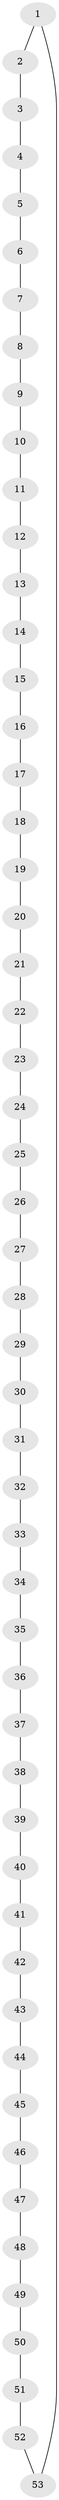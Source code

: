 // original degree distribution, {2: 1.0}
// Generated by graph-tools (version 1.1) at 2025/37/03/04/25 23:37:54]
// undirected, 53 vertices, 53 edges
graph export_dot {
  node [color=gray90,style=filled];
  1;
  2;
  3;
  4;
  5;
  6;
  7;
  8;
  9;
  10;
  11;
  12;
  13;
  14;
  15;
  16;
  17;
  18;
  19;
  20;
  21;
  22;
  23;
  24;
  25;
  26;
  27;
  28;
  29;
  30;
  31;
  32;
  33;
  34;
  35;
  36;
  37;
  38;
  39;
  40;
  41;
  42;
  43;
  44;
  45;
  46;
  47;
  48;
  49;
  50;
  51;
  52;
  53;
  1 -- 2 [weight=1.0];
  1 -- 53 [weight=1.0];
  2 -- 3 [weight=1.0];
  3 -- 4 [weight=1.0];
  4 -- 5 [weight=1.0];
  5 -- 6 [weight=1.0];
  6 -- 7 [weight=1.0];
  7 -- 8 [weight=1.0];
  8 -- 9 [weight=1.0];
  9 -- 10 [weight=1.0];
  10 -- 11 [weight=1.0];
  11 -- 12 [weight=1.0];
  12 -- 13 [weight=1.0];
  13 -- 14 [weight=1.0];
  14 -- 15 [weight=1.0];
  15 -- 16 [weight=1.0];
  16 -- 17 [weight=1.0];
  17 -- 18 [weight=1.0];
  18 -- 19 [weight=1.0];
  19 -- 20 [weight=1.0];
  20 -- 21 [weight=1.0];
  21 -- 22 [weight=1.0];
  22 -- 23 [weight=1.0];
  23 -- 24 [weight=1.0];
  24 -- 25 [weight=1.0];
  25 -- 26 [weight=1.0];
  26 -- 27 [weight=1.0];
  27 -- 28 [weight=1.0];
  28 -- 29 [weight=1.0];
  29 -- 30 [weight=1.0];
  30 -- 31 [weight=1.0];
  31 -- 32 [weight=1.0];
  32 -- 33 [weight=1.0];
  33 -- 34 [weight=1.0];
  34 -- 35 [weight=1.0];
  35 -- 36 [weight=1.0];
  36 -- 37 [weight=1.0];
  37 -- 38 [weight=1.0];
  38 -- 39 [weight=1.0];
  39 -- 40 [weight=1.0];
  40 -- 41 [weight=1.0];
  41 -- 42 [weight=1.0];
  42 -- 43 [weight=1.0];
  43 -- 44 [weight=1.0];
  44 -- 45 [weight=1.0];
  45 -- 46 [weight=1.0];
  46 -- 47 [weight=1.0];
  47 -- 48 [weight=1.0];
  48 -- 49 [weight=1.0];
  49 -- 50 [weight=1.0];
  50 -- 51 [weight=1.0];
  51 -- 52 [weight=1.0];
  52 -- 53 [weight=1.0];
}
